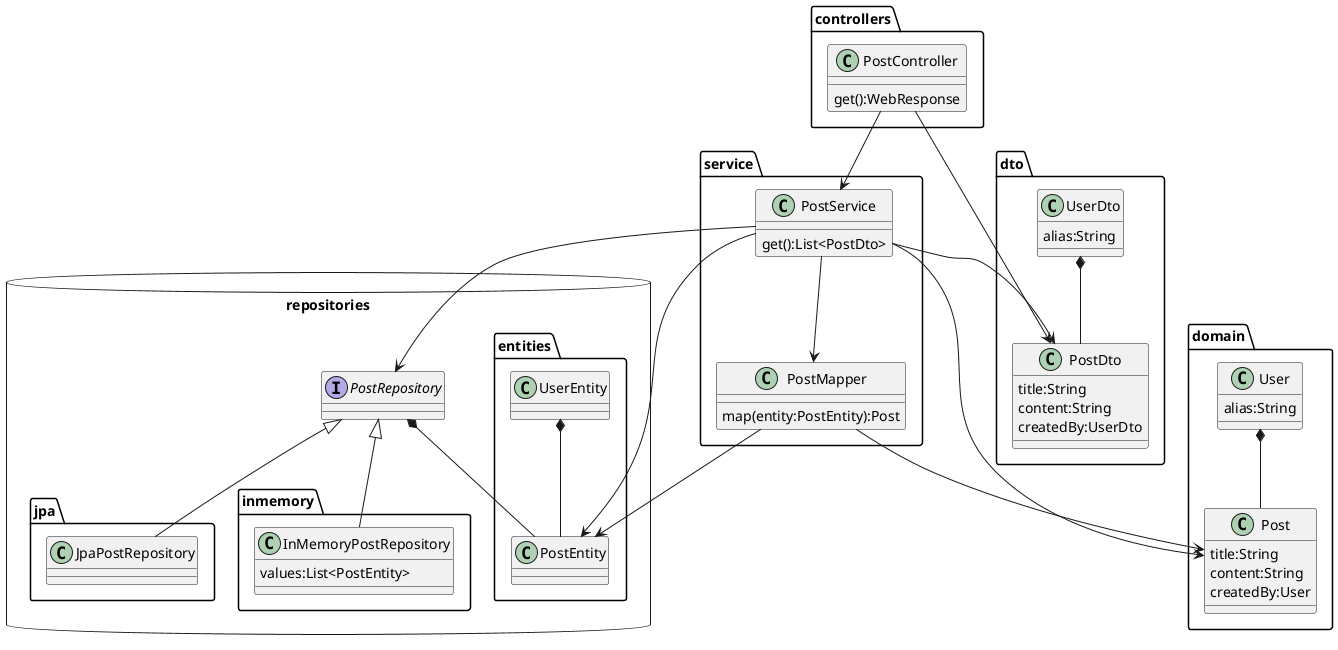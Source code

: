@startuml
'!theme sketchy-outline

package controllers {
    class PostController {
       get():WebResponse
    }
}

package service {
    class PostService {
        get():List<PostDto>
    }
    class PostMapper {
        map(entity:PostEntity):Post
    }
}

package dto {
    class PostDto {
        title:String
        content:String
        createdBy:UserDto
    }
    class UserDto {
        alias:String
    }
    UserDto *-- PostDto
}

package repositories <<database>> {
    interface PostRepository

    package entities {
        class PostEntity
        class UserEntity
        UserEntity *-- PostEntity
    }

    package jpa {
        class JpaPostRepository

        PostRepository <|-- JpaPostRepository
    }

    package inmemory {
        class InMemoryPostRepository {
            values:List<PostEntity>
        }

        PostRepository <|-- InMemoryPostRepository
    }
}

package domain {
    class Post {
        title:String
        content:String
        createdBy:User
    }

    class User {
        alias:String
    }

    User *-- Post
}




PostService --> PostRepository
PostController --> PostService
PostService --> PostMapper
PostMapper --> Post
PostMapper --> PostEntity
PostService --> Post
PostService --> PostEntity
PostService --> PostDto
PostRepository *-- PostEntity
PostController --> PostDto


@enduml